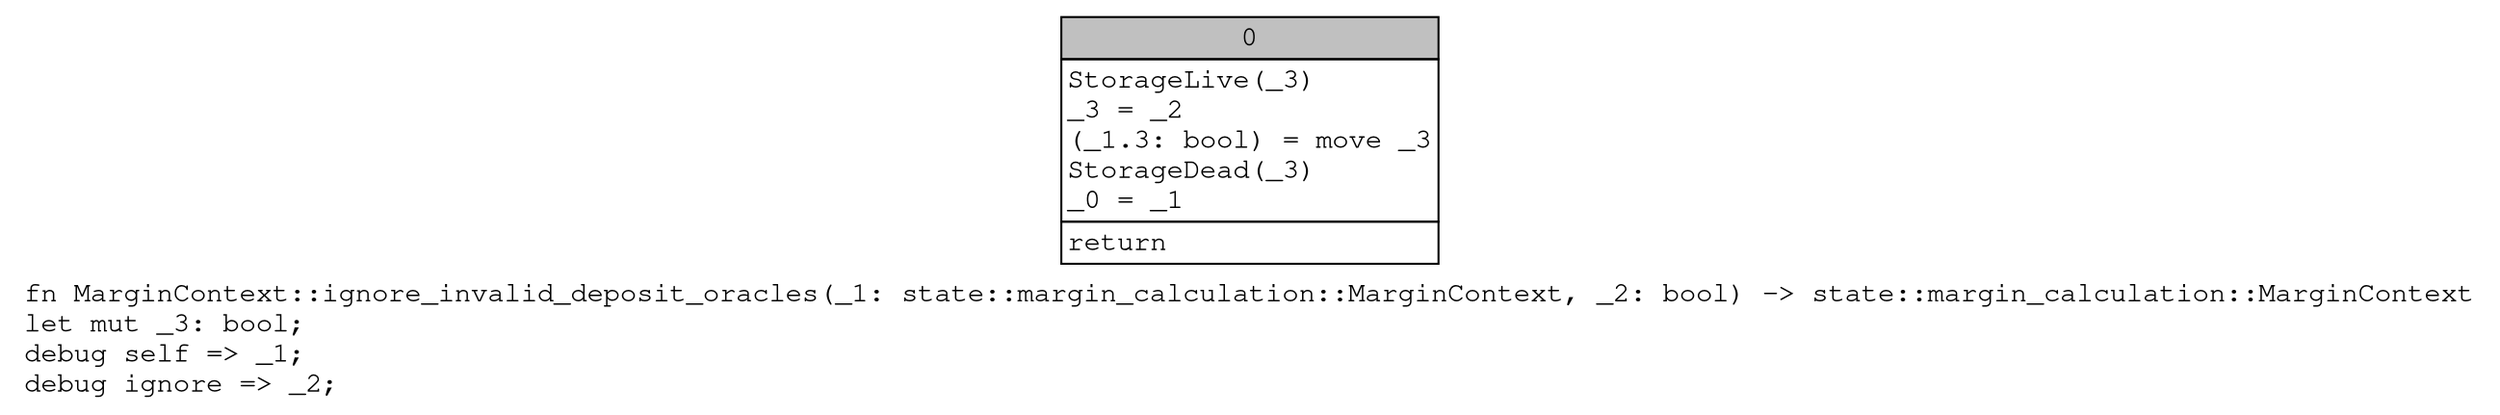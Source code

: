 digraph Mir_0_3426 {
    graph [fontname="Courier, monospace"];
    node [fontname="Courier, monospace"];
    edge [fontname="Courier, monospace"];
    label=<fn MarginContext::ignore_invalid_deposit_oracles(_1: state::margin_calculation::MarginContext, _2: bool) -&gt; state::margin_calculation::MarginContext<br align="left"/>let mut _3: bool;<br align="left"/>debug self =&gt; _1;<br align="left"/>debug ignore =&gt; _2;<br align="left"/>>;
    bb0__0_3426 [shape="none", label=<<table border="0" cellborder="1" cellspacing="0"><tr><td bgcolor="gray" align="center" colspan="1">0</td></tr><tr><td align="left" balign="left">StorageLive(_3)<br/>_3 = _2<br/>(_1.3: bool) = move _3<br/>StorageDead(_3)<br/>_0 = _1<br/></td></tr><tr><td align="left">return</td></tr></table>>];
}
